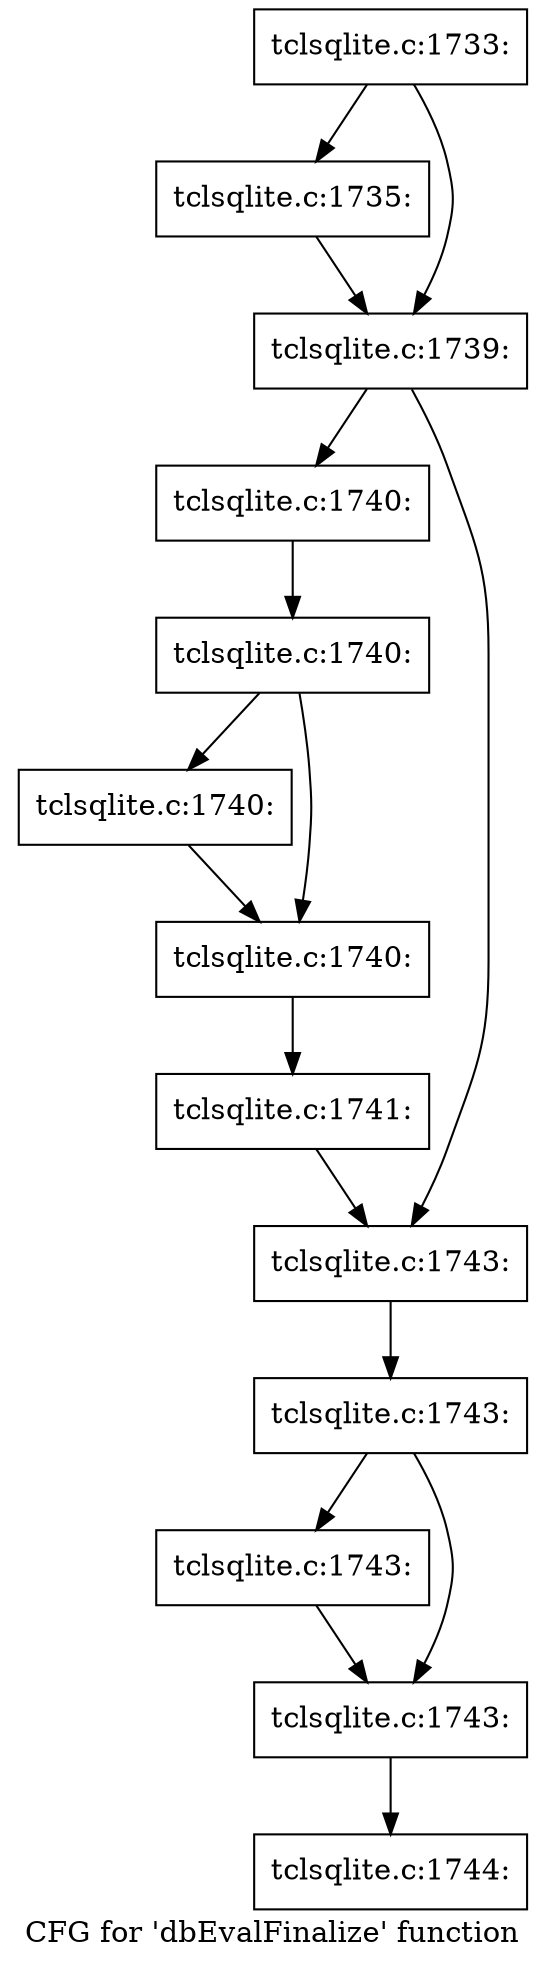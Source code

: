 digraph "CFG for 'dbEvalFinalize' function" {
	label="CFG for 'dbEvalFinalize' function";

	Node0x55a735a85fd0 [shape=record,label="{tclsqlite.c:1733:}"];
	Node0x55a735a85fd0 -> Node0x55a735a85240;
	Node0x55a735a85fd0 -> Node0x55a735a85290;
	Node0x55a735a85240 [shape=record,label="{tclsqlite.c:1735:}"];
	Node0x55a735a85240 -> Node0x55a735a85290;
	Node0x55a735a85290 [shape=record,label="{tclsqlite.c:1739:}"];
	Node0x55a735a85290 -> Node0x55a735a8db00;
	Node0x55a735a85290 -> Node0x55a735a8db50;
	Node0x55a735a8db00 [shape=record,label="{tclsqlite.c:1740:}"];
	Node0x55a735a8db00 -> Node0x55a735a8e020;
	Node0x55a735a8e020 [shape=record,label="{tclsqlite.c:1740:}"];
	Node0x55a735a8e020 -> Node0x55a735a8e650;
	Node0x55a735a8e020 -> Node0x55a735a8e6a0;
	Node0x55a735a8e650 [shape=record,label="{tclsqlite.c:1740:}"];
	Node0x55a735a8e650 -> Node0x55a735a8e6a0;
	Node0x55a735a8e6a0 [shape=record,label="{tclsqlite.c:1740:}"];
	Node0x55a735a8e6a0 -> Node0x55a735a8df80;
	Node0x55a735a8df80 [shape=record,label="{tclsqlite.c:1741:}"];
	Node0x55a735a8df80 -> Node0x55a735a8db50;
	Node0x55a735a8db50 [shape=record,label="{tclsqlite.c:1743:}"];
	Node0x55a735a8db50 -> Node0x55a735a8f3e0;
	Node0x55a735a8f3e0 [shape=record,label="{tclsqlite.c:1743:}"];
	Node0x55a735a8f3e0 -> Node0x55a735a8fa10;
	Node0x55a735a8f3e0 -> Node0x55a735a8fa60;
	Node0x55a735a8fa10 [shape=record,label="{tclsqlite.c:1743:}"];
	Node0x55a735a8fa10 -> Node0x55a735a8fa60;
	Node0x55a735a8fa60 [shape=record,label="{tclsqlite.c:1743:}"];
	Node0x55a735a8fa60 -> Node0x55a735a8dfd0;
	Node0x55a735a8dfd0 [shape=record,label="{tclsqlite.c:1744:}"];
}
